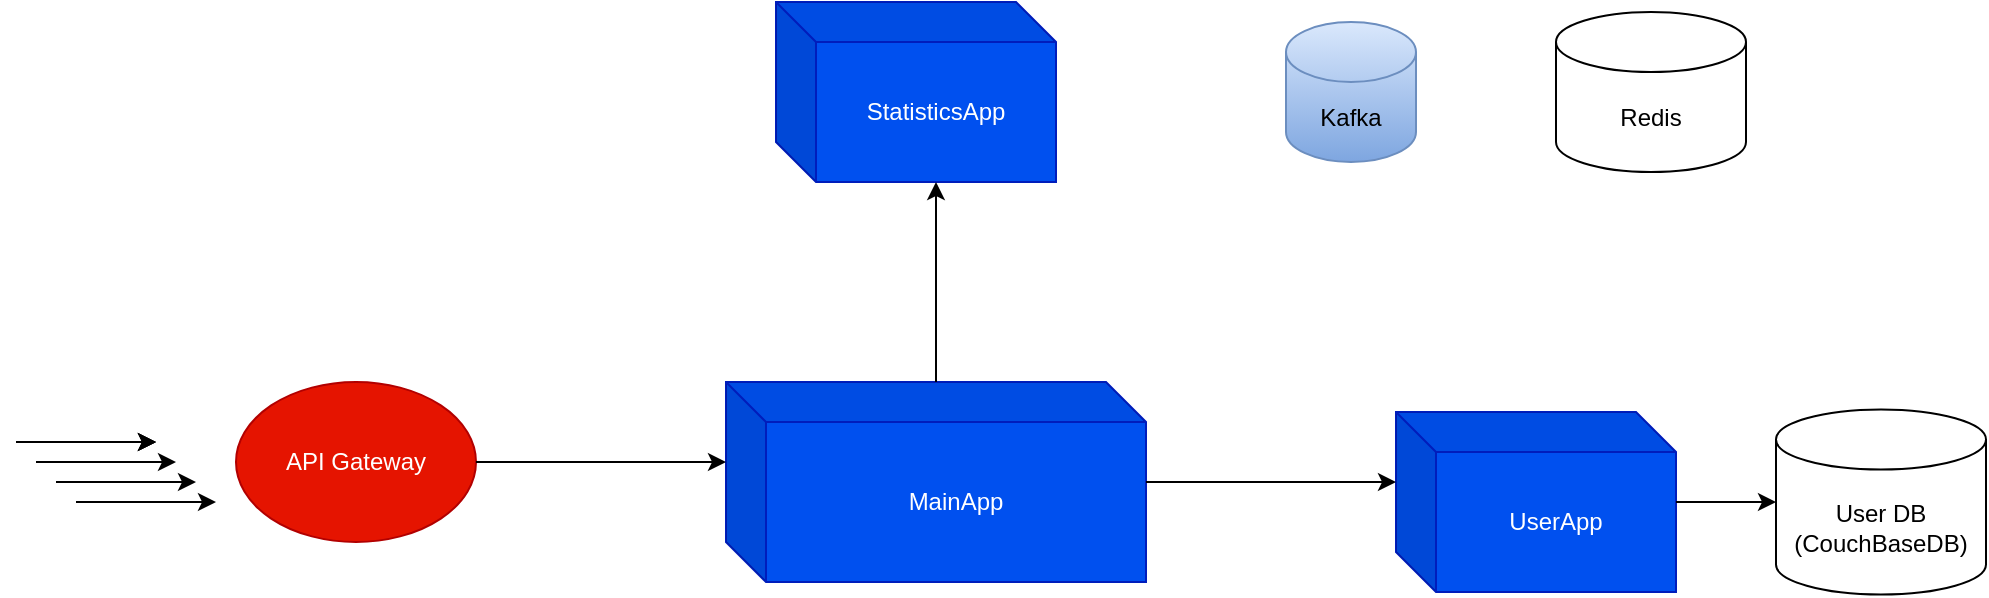 <mxfile version="24.7.17">
  <diagram name="Страница — 1" id="o5Of335OpQfkGm7eZoqp">
    <mxGraphModel dx="-377" dy="757" grid="1" gridSize="10" guides="1" tooltips="1" connect="1" arrows="1" fold="1" page="1" pageScale="1" pageWidth="827" pageHeight="1169" math="0" shadow="0">
      <root>
        <mxCell id="0" />
        <mxCell id="1" parent="0" />
        <mxCell id="nemTVWgppEGMIhyh0nCd-1" value="API Gateway" style="ellipse;whiteSpace=wrap;html=1;fillColor=#e51400;fontColor=#ffffff;strokeColor=#B20000;" vertex="1" parent="1">
          <mxGeometry x="3730" y="1740" width="120" height="80" as="geometry" />
        </mxCell>
        <mxCell id="nemTVWgppEGMIhyh0nCd-2" value="MainApp" style="shape=cube;whiteSpace=wrap;html=1;boundedLbl=1;backgroundOutline=1;darkOpacity=0.05;darkOpacity2=0.1;fillColor=#0050ef;fontColor=#ffffff;strokeColor=#001DBC;" vertex="1" parent="1">
          <mxGeometry x="3975" y="1740" width="210" height="100" as="geometry" />
        </mxCell>
        <mxCell id="nemTVWgppEGMIhyh0nCd-3" style="edgeStyle=orthogonalEdgeStyle;rounded=0;orthogonalLoop=1;jettySize=auto;html=1;entryX=0;entryY=0;entryDx=0;entryDy=40;entryPerimeter=0;" edge="1" parent="1" source="nemTVWgppEGMIhyh0nCd-1" target="nemTVWgppEGMIhyh0nCd-2">
          <mxGeometry relative="1" as="geometry" />
        </mxCell>
        <mxCell id="nemTVWgppEGMIhyh0nCd-4" value="UserApp" style="shape=cube;whiteSpace=wrap;html=1;boundedLbl=1;backgroundOutline=1;darkOpacity=0.05;darkOpacity2=0.1;fillColor=#0050ef;fontColor=#ffffff;strokeColor=#001DBC;" vertex="1" parent="1">
          <mxGeometry x="4310" y="1755" width="140" height="90" as="geometry" />
        </mxCell>
        <mxCell id="nemTVWgppEGMIhyh0nCd-5" value="User DB&lt;div&gt;(CouchBaseDB)&lt;br&gt;&lt;/div&gt;" style="shape=cylinder3;whiteSpace=wrap;html=1;boundedLbl=1;backgroundOutline=1;size=15;" vertex="1" parent="1">
          <mxGeometry x="4500" y="1753.75" width="105" height="92.5" as="geometry" />
        </mxCell>
        <mxCell id="nemTVWgppEGMIhyh0nCd-6" style="edgeStyle=orthogonalEdgeStyle;rounded=0;orthogonalLoop=1;jettySize=auto;html=1;entryX=0;entryY=0;entryDx=0;entryDy=35;entryPerimeter=0;" edge="1" parent="1" source="nemTVWgppEGMIhyh0nCd-2" target="nemTVWgppEGMIhyh0nCd-4">
          <mxGeometry relative="1" as="geometry" />
        </mxCell>
        <mxCell id="nemTVWgppEGMIhyh0nCd-7" value="" style="group" vertex="1" connectable="0" parent="1">
          <mxGeometry x="3620" y="1770" width="100" height="30" as="geometry" />
        </mxCell>
        <mxCell id="nemTVWgppEGMIhyh0nCd-8" value="" style="endArrow=classic;html=1;rounded=0;" edge="1" parent="nemTVWgppEGMIhyh0nCd-7">
          <mxGeometry width="50" height="50" relative="1" as="geometry">
            <mxPoint as="sourcePoint" />
            <mxPoint x="70" as="targetPoint" />
            <Array as="points">
              <mxPoint x="30" />
            </Array>
          </mxGeometry>
        </mxCell>
        <mxCell id="nemTVWgppEGMIhyh0nCd-9" value="" style="endArrow=classic;html=1;rounded=0;" edge="1" parent="nemTVWgppEGMIhyh0nCd-7">
          <mxGeometry width="50" height="50" relative="1" as="geometry">
            <mxPoint as="sourcePoint" />
            <mxPoint x="70" as="targetPoint" />
            <Array as="points">
              <mxPoint x="30" />
              <mxPoint x="50" />
            </Array>
          </mxGeometry>
        </mxCell>
        <mxCell id="nemTVWgppEGMIhyh0nCd-10" value="" style="endArrow=classic;html=1;rounded=0;" edge="1" parent="nemTVWgppEGMIhyh0nCd-7">
          <mxGeometry width="50" height="50" relative="1" as="geometry">
            <mxPoint as="sourcePoint" />
            <mxPoint x="70" as="targetPoint" />
            <Array as="points">
              <mxPoint x="30" />
              <mxPoint x="50" />
            </Array>
          </mxGeometry>
        </mxCell>
        <mxCell id="nemTVWgppEGMIhyh0nCd-11" value="" style="endArrow=classic;html=1;rounded=0;" edge="1" parent="nemTVWgppEGMIhyh0nCd-7">
          <mxGeometry width="50" height="50" relative="1" as="geometry">
            <mxPoint x="10" y="10" as="sourcePoint" />
            <mxPoint x="80" y="10" as="targetPoint" />
            <Array as="points">
              <mxPoint x="40" y="10" />
              <mxPoint x="60" y="10" />
            </Array>
          </mxGeometry>
        </mxCell>
        <mxCell id="nemTVWgppEGMIhyh0nCd-12" value="" style="endArrow=classic;html=1;rounded=0;" edge="1" parent="nemTVWgppEGMIhyh0nCd-7">
          <mxGeometry width="50" height="50" relative="1" as="geometry">
            <mxPoint x="20" y="20" as="sourcePoint" />
            <mxPoint x="90" y="20" as="targetPoint" />
            <Array as="points">
              <mxPoint x="50" y="20" />
              <mxPoint x="70" y="20" />
            </Array>
          </mxGeometry>
        </mxCell>
        <mxCell id="nemTVWgppEGMIhyh0nCd-13" value="" style="endArrow=classic;html=1;rounded=0;" edge="1" parent="nemTVWgppEGMIhyh0nCd-7">
          <mxGeometry width="50" height="50" relative="1" as="geometry">
            <mxPoint x="30" y="30" as="sourcePoint" />
            <mxPoint x="100" y="30" as="targetPoint" />
            <Array as="points">
              <mxPoint x="60" y="30" />
              <mxPoint x="80" y="30" />
            </Array>
          </mxGeometry>
        </mxCell>
        <mxCell id="nemTVWgppEGMIhyh0nCd-14" value="&lt;div&gt;Kafka&lt;/div&gt;" style="shape=cylinder3;whiteSpace=wrap;html=1;boundedLbl=1;backgroundOutline=1;size=15;fillColor=#dae8fc;gradientColor=#7ea6e0;strokeColor=#6c8ebf;fontColor=#000000;" vertex="1" parent="1">
          <mxGeometry x="4255" y="1560" width="65" height="70" as="geometry" />
        </mxCell>
        <mxCell id="nemTVWgppEGMIhyh0nCd-15" value="Redis" style="shape=cylinder3;whiteSpace=wrap;html=1;boundedLbl=1;backgroundOutline=1;size=15;" vertex="1" parent="1">
          <mxGeometry x="4390" y="1555" width="95" height="80" as="geometry" />
        </mxCell>
        <mxCell id="nemTVWgppEGMIhyh0nCd-16" value="StatisticsApp" style="shape=cube;whiteSpace=wrap;html=1;boundedLbl=1;backgroundOutline=1;darkOpacity=0.05;darkOpacity2=0.1;fillColor=#0050ef;fontColor=#ffffff;strokeColor=#001DBC;" vertex="1" parent="1">
          <mxGeometry x="4000" y="1550" width="140" height="90" as="geometry" />
        </mxCell>
        <mxCell id="nemTVWgppEGMIhyh0nCd-17" style="edgeStyle=orthogonalEdgeStyle;rounded=0;orthogonalLoop=1;jettySize=auto;html=1;entryX=0;entryY=0;entryDx=80;entryDy=90;entryPerimeter=0;" edge="1" parent="1" source="nemTVWgppEGMIhyh0nCd-2" target="nemTVWgppEGMIhyh0nCd-16">
          <mxGeometry relative="1" as="geometry" />
        </mxCell>
        <mxCell id="nemTVWgppEGMIhyh0nCd-18" style="edgeStyle=orthogonalEdgeStyle;rounded=0;orthogonalLoop=1;jettySize=auto;html=1;entryX=0;entryY=0.5;entryDx=0;entryDy=0;entryPerimeter=0;" edge="1" parent="1" source="nemTVWgppEGMIhyh0nCd-4" target="nemTVWgppEGMIhyh0nCd-5">
          <mxGeometry relative="1" as="geometry" />
        </mxCell>
      </root>
    </mxGraphModel>
  </diagram>
</mxfile>
